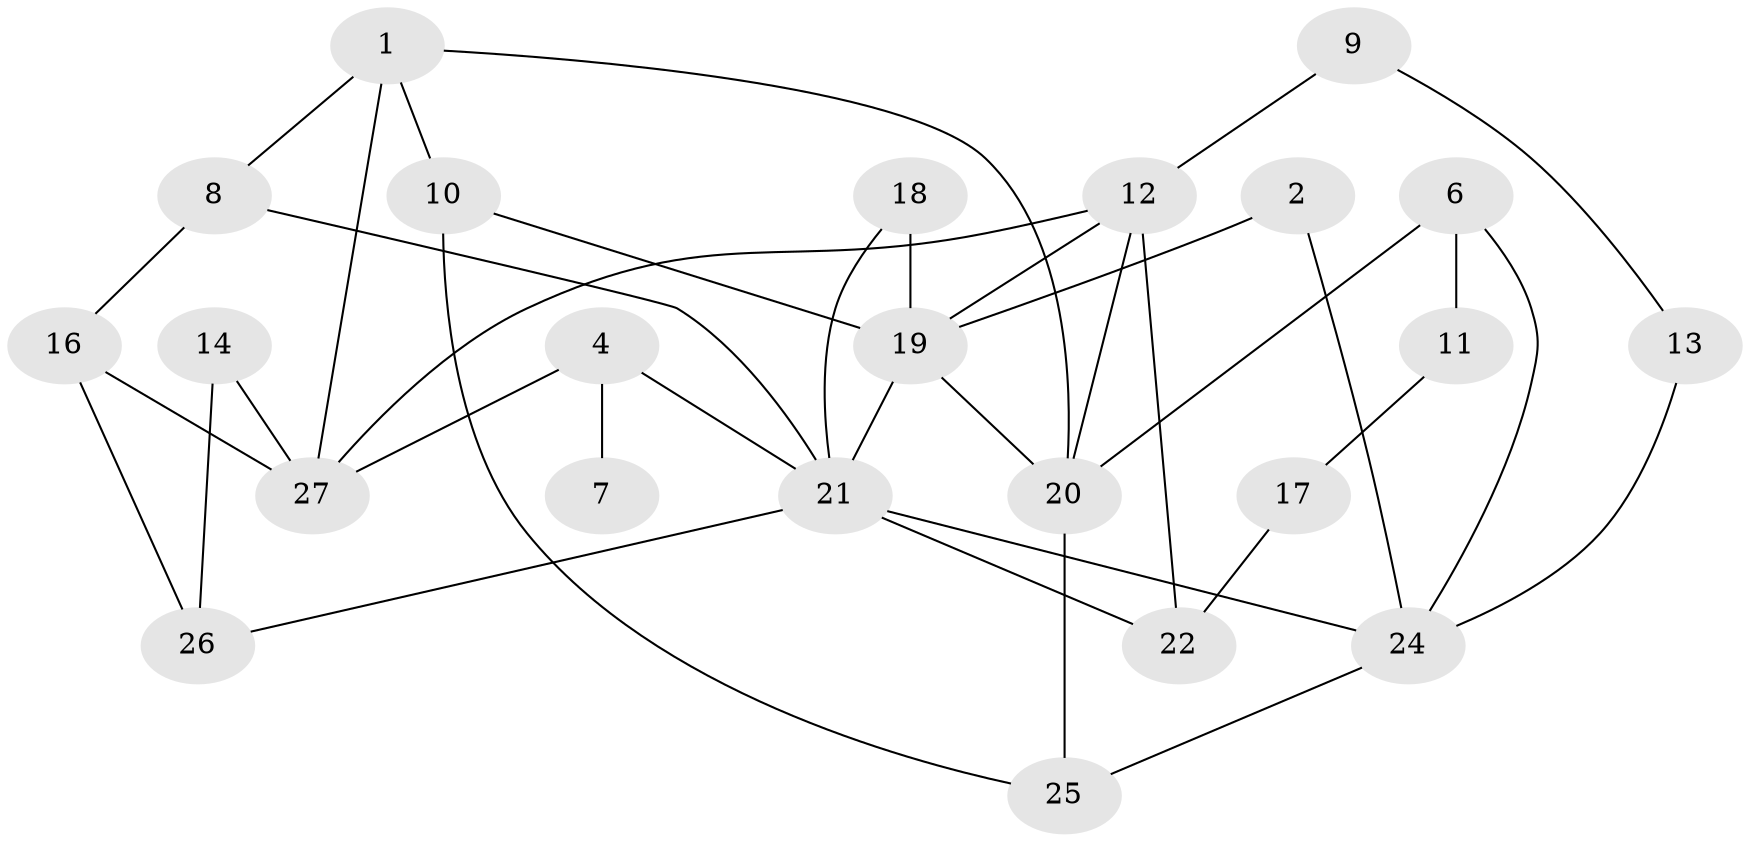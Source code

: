 // original degree distribution, {4: 0.11320754716981132, 2: 0.32075471698113206, 3: 0.24528301886792453, 5: 0.07547169811320754, 1: 0.1509433962264151, 0: 0.05660377358490566, 6: 0.018867924528301886, 9: 0.018867924528301886}
// Generated by graph-tools (version 1.1) at 2025/00/03/09/25 03:00:51]
// undirected, 23 vertices, 38 edges
graph export_dot {
graph [start="1"]
  node [color=gray90,style=filled];
  1;
  2;
  4;
  6;
  7;
  8;
  9;
  10;
  11;
  12;
  13;
  14;
  16;
  17;
  18;
  19;
  20;
  21;
  22;
  24;
  25;
  26;
  27;
  1 -- 8 [weight=1.0];
  1 -- 10 [weight=1.0];
  1 -- 20 [weight=1.0];
  1 -- 27 [weight=1.0];
  2 -- 19 [weight=1.0];
  2 -- 24 [weight=1.0];
  4 -- 7 [weight=1.0];
  4 -- 21 [weight=1.0];
  4 -- 27 [weight=1.0];
  6 -- 11 [weight=2.0];
  6 -- 20 [weight=2.0];
  6 -- 24 [weight=1.0];
  8 -- 16 [weight=1.0];
  8 -- 21 [weight=1.0];
  9 -- 12 [weight=1.0];
  9 -- 13 [weight=1.0];
  10 -- 19 [weight=1.0];
  10 -- 25 [weight=1.0];
  11 -- 17 [weight=1.0];
  12 -- 19 [weight=1.0];
  12 -- 20 [weight=1.0];
  12 -- 22 [weight=1.0];
  12 -- 27 [weight=1.0];
  13 -- 24 [weight=1.0];
  14 -- 26 [weight=2.0];
  14 -- 27 [weight=1.0];
  16 -- 26 [weight=1.0];
  16 -- 27 [weight=1.0];
  17 -- 22 [weight=1.0];
  18 -- 19 [weight=3.0];
  18 -- 21 [weight=1.0];
  19 -- 20 [weight=1.0];
  19 -- 21 [weight=1.0];
  20 -- 25 [weight=1.0];
  21 -- 22 [weight=2.0];
  21 -- 24 [weight=1.0];
  21 -- 26 [weight=1.0];
  24 -- 25 [weight=1.0];
}
